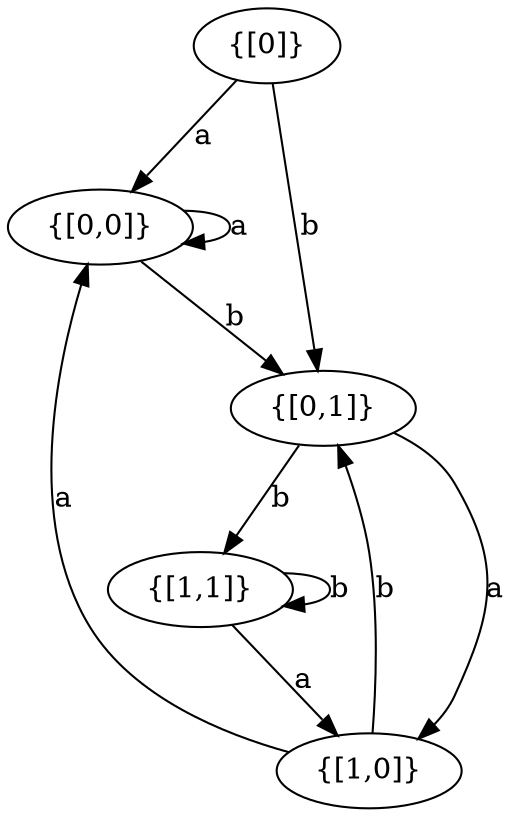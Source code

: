 # State shallow history of depth 2 for test1.dot
digraph G {
 0 -> 1 [label="a"];
 0 -> 2 [label="b"];
 1 -> 1 [label="a"];
 1 -> 2 [label="b"];
 2 -> 3 [label="a"];
 2 -> 4 [label="b"];
 3 -> 1 [label="a"];
 3 -> 2 [label="b"];
 4 -> 3 [label="a"];
 4 -> 4 [label="b"];
 0 [label="{[0]}"];
 1 [label="{[0,0]}"];
 2 [label="{[0,1]}"];
 3 [label="{[1,0]}"];
 4 [label="{[1,1]}"];
}